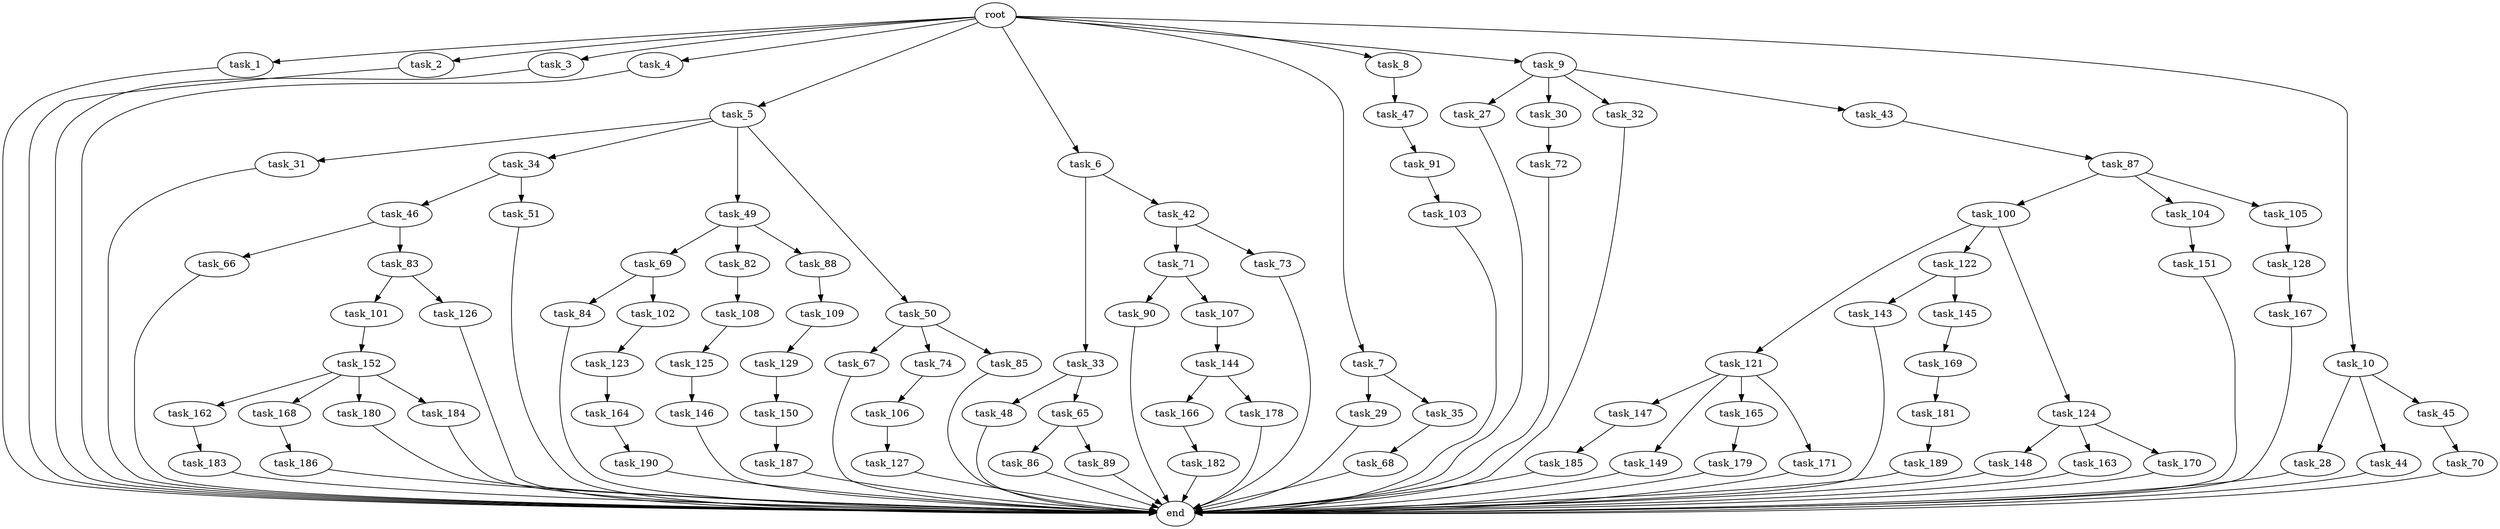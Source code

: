 digraph G {
  root [size="0.000000"];
  task_1 [size="1024.000000"];
  task_2 [size="1024.000000"];
  task_3 [size="1024.000000"];
  task_4 [size="1024.000000"];
  task_5 [size="1024.000000"];
  task_6 [size="1024.000000"];
  task_7 [size="1024.000000"];
  task_8 [size="1024.000000"];
  task_9 [size="1024.000000"];
  task_10 [size="1024.000000"];
  task_27 [size="309237645312.000000"];
  task_28 [size="137438953472.000000"];
  task_29 [size="137438953472.000000"];
  task_30 [size="309237645312.000000"];
  task_31 [size="77309411328.000000"];
  task_32 [size="309237645312.000000"];
  task_33 [size="695784701952.000000"];
  task_34 [size="77309411328.000000"];
  task_35 [size="137438953472.000000"];
  task_42 [size="695784701952.000000"];
  task_43 [size="309237645312.000000"];
  task_44 [size="137438953472.000000"];
  task_45 [size="137438953472.000000"];
  task_46 [size="214748364800.000000"];
  task_47 [size="34359738368.000000"];
  task_48 [size="420906795008.000000"];
  task_49 [size="77309411328.000000"];
  task_50 [size="77309411328.000000"];
  task_51 [size="214748364800.000000"];
  task_65 [size="420906795008.000000"];
  task_66 [size="695784701952.000000"];
  task_67 [size="309237645312.000000"];
  task_68 [size="695784701952.000000"];
  task_69 [size="420906795008.000000"];
  task_70 [size="420906795008.000000"];
  task_71 [size="549755813888.000000"];
  task_72 [size="420906795008.000000"];
  task_73 [size="549755813888.000000"];
  task_74 [size="309237645312.000000"];
  task_82 [size="420906795008.000000"];
  task_83 [size="695784701952.000000"];
  task_84 [size="77309411328.000000"];
  task_85 [size="309237645312.000000"];
  task_86 [size="214748364800.000000"];
  task_87 [size="214748364800.000000"];
  task_88 [size="420906795008.000000"];
  task_89 [size="214748364800.000000"];
  task_90 [size="695784701952.000000"];
  task_91 [size="858993459200.000000"];
  task_100 [size="549755813888.000000"];
  task_101 [size="309237645312.000000"];
  task_102 [size="77309411328.000000"];
  task_103 [size="137438953472.000000"];
  task_104 [size="549755813888.000000"];
  task_105 [size="549755813888.000000"];
  task_106 [size="549755813888.000000"];
  task_107 [size="695784701952.000000"];
  task_108 [size="858993459200.000000"];
  task_109 [size="858993459200.000000"];
  task_121 [size="420906795008.000000"];
  task_122 [size="420906795008.000000"];
  task_123 [size="214748364800.000000"];
  task_124 [size="420906795008.000000"];
  task_125 [size="137438953472.000000"];
  task_126 [size="309237645312.000000"];
  task_127 [size="420906795008.000000"];
  task_128 [size="309237645312.000000"];
  task_129 [size="77309411328.000000"];
  task_143 [size="309237645312.000000"];
  task_144 [size="309237645312.000000"];
  task_145 [size="309237645312.000000"];
  task_146 [size="77309411328.000000"];
  task_147 [size="858993459200.000000"];
  task_148 [size="137438953472.000000"];
  task_149 [size="858993459200.000000"];
  task_150 [size="420906795008.000000"];
  task_151 [size="77309411328.000000"];
  task_152 [size="77309411328.000000"];
  task_162 [size="420906795008.000000"];
  task_163 [size="137438953472.000000"];
  task_164 [size="34359738368.000000"];
  task_165 [size="858993459200.000000"];
  task_166 [size="858993459200.000000"];
  task_167 [size="309237645312.000000"];
  task_168 [size="420906795008.000000"];
  task_169 [size="137438953472.000000"];
  task_170 [size="137438953472.000000"];
  task_171 [size="858993459200.000000"];
  task_178 [size="858993459200.000000"];
  task_179 [size="77309411328.000000"];
  task_180 [size="420906795008.000000"];
  task_181 [size="137438953472.000000"];
  task_182 [size="858993459200.000000"];
  task_183 [size="420906795008.000000"];
  task_184 [size="420906795008.000000"];
  task_185 [size="549755813888.000000"];
  task_186 [size="77309411328.000000"];
  task_187 [size="137438953472.000000"];
  task_189 [size="77309411328.000000"];
  task_190 [size="309237645312.000000"];
  end [size="0.000000"];

  root -> task_1 [size="1.000000"];
  root -> task_2 [size="1.000000"];
  root -> task_3 [size="1.000000"];
  root -> task_4 [size="1.000000"];
  root -> task_5 [size="1.000000"];
  root -> task_6 [size="1.000000"];
  root -> task_7 [size="1.000000"];
  root -> task_8 [size="1.000000"];
  root -> task_9 [size="1.000000"];
  root -> task_10 [size="1.000000"];
  task_1 -> end [size="1.000000"];
  task_2 -> end [size="1.000000"];
  task_3 -> end [size="1.000000"];
  task_4 -> end [size="1.000000"];
  task_5 -> task_31 [size="75497472.000000"];
  task_5 -> task_34 [size="75497472.000000"];
  task_5 -> task_49 [size="75497472.000000"];
  task_5 -> task_50 [size="75497472.000000"];
  task_6 -> task_33 [size="679477248.000000"];
  task_6 -> task_42 [size="679477248.000000"];
  task_7 -> task_29 [size="134217728.000000"];
  task_7 -> task_35 [size="134217728.000000"];
  task_8 -> task_47 [size="33554432.000000"];
  task_9 -> task_27 [size="301989888.000000"];
  task_9 -> task_30 [size="301989888.000000"];
  task_9 -> task_32 [size="301989888.000000"];
  task_9 -> task_43 [size="301989888.000000"];
  task_10 -> task_28 [size="134217728.000000"];
  task_10 -> task_44 [size="134217728.000000"];
  task_10 -> task_45 [size="134217728.000000"];
  task_27 -> end [size="1.000000"];
  task_28 -> end [size="1.000000"];
  task_29 -> end [size="1.000000"];
  task_30 -> task_72 [size="411041792.000000"];
  task_31 -> end [size="1.000000"];
  task_32 -> end [size="1.000000"];
  task_33 -> task_48 [size="411041792.000000"];
  task_33 -> task_65 [size="411041792.000000"];
  task_34 -> task_46 [size="209715200.000000"];
  task_34 -> task_51 [size="209715200.000000"];
  task_35 -> task_68 [size="679477248.000000"];
  task_42 -> task_71 [size="536870912.000000"];
  task_42 -> task_73 [size="536870912.000000"];
  task_43 -> task_87 [size="209715200.000000"];
  task_44 -> end [size="1.000000"];
  task_45 -> task_70 [size="411041792.000000"];
  task_46 -> task_66 [size="679477248.000000"];
  task_46 -> task_83 [size="679477248.000000"];
  task_47 -> task_91 [size="838860800.000000"];
  task_48 -> end [size="1.000000"];
  task_49 -> task_69 [size="411041792.000000"];
  task_49 -> task_82 [size="411041792.000000"];
  task_49 -> task_88 [size="411041792.000000"];
  task_50 -> task_67 [size="301989888.000000"];
  task_50 -> task_74 [size="301989888.000000"];
  task_50 -> task_85 [size="301989888.000000"];
  task_51 -> end [size="1.000000"];
  task_65 -> task_86 [size="209715200.000000"];
  task_65 -> task_89 [size="209715200.000000"];
  task_66 -> end [size="1.000000"];
  task_67 -> end [size="1.000000"];
  task_68 -> end [size="1.000000"];
  task_69 -> task_84 [size="75497472.000000"];
  task_69 -> task_102 [size="75497472.000000"];
  task_70 -> end [size="1.000000"];
  task_71 -> task_90 [size="679477248.000000"];
  task_71 -> task_107 [size="679477248.000000"];
  task_72 -> end [size="1.000000"];
  task_73 -> end [size="1.000000"];
  task_74 -> task_106 [size="536870912.000000"];
  task_82 -> task_108 [size="838860800.000000"];
  task_83 -> task_101 [size="301989888.000000"];
  task_83 -> task_126 [size="301989888.000000"];
  task_84 -> end [size="1.000000"];
  task_85 -> end [size="1.000000"];
  task_86 -> end [size="1.000000"];
  task_87 -> task_100 [size="536870912.000000"];
  task_87 -> task_104 [size="536870912.000000"];
  task_87 -> task_105 [size="536870912.000000"];
  task_88 -> task_109 [size="838860800.000000"];
  task_89 -> end [size="1.000000"];
  task_90 -> end [size="1.000000"];
  task_91 -> task_103 [size="134217728.000000"];
  task_100 -> task_121 [size="411041792.000000"];
  task_100 -> task_122 [size="411041792.000000"];
  task_100 -> task_124 [size="411041792.000000"];
  task_101 -> task_152 [size="75497472.000000"];
  task_102 -> task_123 [size="209715200.000000"];
  task_103 -> end [size="1.000000"];
  task_104 -> task_151 [size="75497472.000000"];
  task_105 -> task_128 [size="301989888.000000"];
  task_106 -> task_127 [size="411041792.000000"];
  task_107 -> task_144 [size="301989888.000000"];
  task_108 -> task_125 [size="134217728.000000"];
  task_109 -> task_129 [size="75497472.000000"];
  task_121 -> task_147 [size="838860800.000000"];
  task_121 -> task_149 [size="838860800.000000"];
  task_121 -> task_165 [size="838860800.000000"];
  task_121 -> task_171 [size="838860800.000000"];
  task_122 -> task_143 [size="301989888.000000"];
  task_122 -> task_145 [size="301989888.000000"];
  task_123 -> task_164 [size="33554432.000000"];
  task_124 -> task_148 [size="134217728.000000"];
  task_124 -> task_163 [size="134217728.000000"];
  task_124 -> task_170 [size="134217728.000000"];
  task_125 -> task_146 [size="75497472.000000"];
  task_126 -> end [size="1.000000"];
  task_127 -> end [size="1.000000"];
  task_128 -> task_167 [size="301989888.000000"];
  task_129 -> task_150 [size="411041792.000000"];
  task_143 -> end [size="1.000000"];
  task_144 -> task_166 [size="838860800.000000"];
  task_144 -> task_178 [size="838860800.000000"];
  task_145 -> task_169 [size="134217728.000000"];
  task_146 -> end [size="1.000000"];
  task_147 -> task_185 [size="536870912.000000"];
  task_148 -> end [size="1.000000"];
  task_149 -> end [size="1.000000"];
  task_150 -> task_187 [size="134217728.000000"];
  task_151 -> end [size="1.000000"];
  task_152 -> task_162 [size="411041792.000000"];
  task_152 -> task_168 [size="411041792.000000"];
  task_152 -> task_180 [size="411041792.000000"];
  task_152 -> task_184 [size="411041792.000000"];
  task_162 -> task_183 [size="411041792.000000"];
  task_163 -> end [size="1.000000"];
  task_164 -> task_190 [size="301989888.000000"];
  task_165 -> task_179 [size="75497472.000000"];
  task_166 -> task_182 [size="838860800.000000"];
  task_167 -> end [size="1.000000"];
  task_168 -> task_186 [size="75497472.000000"];
  task_169 -> task_181 [size="134217728.000000"];
  task_170 -> end [size="1.000000"];
  task_171 -> end [size="1.000000"];
  task_178 -> end [size="1.000000"];
  task_179 -> end [size="1.000000"];
  task_180 -> end [size="1.000000"];
  task_181 -> task_189 [size="75497472.000000"];
  task_182 -> end [size="1.000000"];
  task_183 -> end [size="1.000000"];
  task_184 -> end [size="1.000000"];
  task_185 -> end [size="1.000000"];
  task_186 -> end [size="1.000000"];
  task_187 -> end [size="1.000000"];
  task_189 -> end [size="1.000000"];
  task_190 -> end [size="1.000000"];
}

